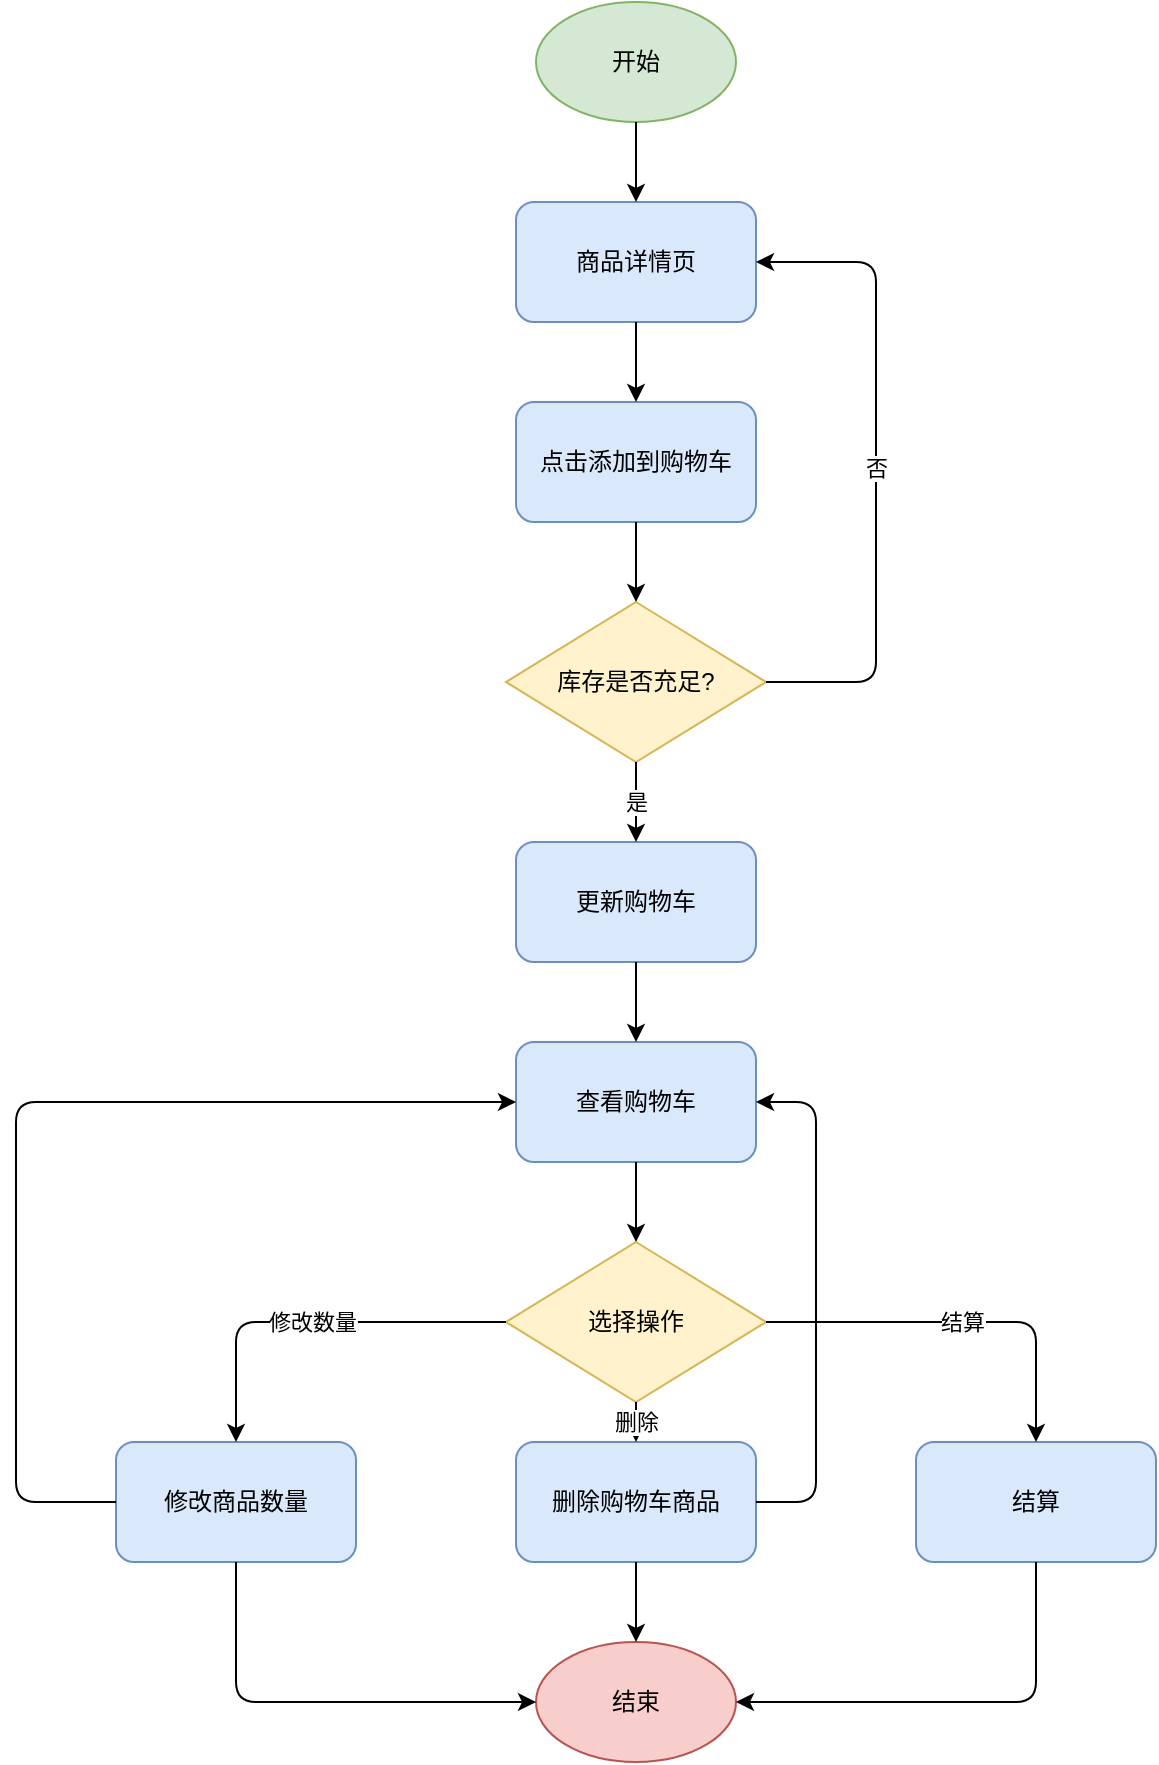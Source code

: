 <mxfile>
    <diagram id="cart-flow" name="购物车功能流程">
        <mxGraphModel dx="1200" dy="800" grid="1" gridSize="10" guides="1" tooltips="1" connect="1" arrows="1" fold="1" page="1" pageScale="1" pageWidth="827" pageHeight="1169" math="0" shadow="0">
            <root>
                <mxCell id="0"/>
                <mxCell id="1" parent="0"/>
                
                <!-- 开始节点 -->
                <mxCell id="start" value="开始" style="ellipse;whiteSpace=wrap;html=1;fillColor=#d5e8d4;strokeColor=#82b366;" vertex="1" parent="1">
                    <mxGeometry x="360" y="40" width="100" height="60" as="geometry"/>
                </mxCell>
                
                <!-- 商品详情页 -->
                <mxCell id="productDetail" value="商品详情页" style="rounded=1;whiteSpace=wrap;html=1;fillColor=#dae8fc;strokeColor=#6c8ebf;" vertex="1" parent="1">
                    <mxGeometry x="350" y="140" width="120" height="60" as="geometry"/>
                </mxCell>
                
                <!-- 添加到购物车 -->
                <mxCell id="addToCart" value="点击添加到购物车" style="rounded=1;whiteSpace=wrap;html=1;fillColor=#dae8fc;strokeColor=#6c8ebf;" vertex="1" parent="1">
                    <mxGeometry x="350" y="240" width="120" height="60" as="geometry"/>
                </mxCell>
                
                <!-- 库存检查 -->
                <mxCell id="stockCheck" value="库存是否充足?" style="rhombus;whiteSpace=wrap;html=1;fillColor=#fff2cc;strokeColor=#d6b656;" vertex="1" parent="1">
                    <mxGeometry x="345" y="340" width="130" height="80" as="geometry"/>
                </mxCell>
                
                <!-- 更新购物车 -->
                <mxCell id="updateCart" value="更新购物车" style="rounded=1;whiteSpace=wrap;html=1;fillColor=#dae8fc;strokeColor=#6c8ebf;" vertex="1" parent="1">
                    <mxGeometry x="350" y="460" width="120" height="60" as="geometry"/>
                </mxCell>
                
                <!-- 查看购物车 -->
                <mxCell id="viewCart" value="查看购物车" style="rounded=1;whiteSpace=wrap;html=1;fillColor=#dae8fc;strokeColor=#6c8ebf;" vertex="1" parent="1">
                    <mxGeometry x="350" y="560" width="120" height="60" as="geometry"/>
                </mxCell>
                
                <!-- 购物车操作选择 -->
                <mxCell id="cartOperation" value="选择操作" style="rhombus;whiteSpace=wrap;html=1;fillColor=#fff2cc;strokeColor=#d6b656;" vertex="1" parent="1">
                    <mxGeometry x="345" y="660" width="130" height="80" as="geometry"/>
                </mxCell>
                
                <!-- 修改数量 -->
                <mxCell id="modifyQuantity" value="修改商品数量" style="rounded=1;whiteSpace=wrap;html=1;fillColor=#dae8fc;strokeColor=#6c8ebf;" vertex="1" parent="1">
                    <mxGeometry x="150" y="760" width="120" height="60" as="geometry"/>
                </mxCell>
                
                <!-- 删除商品 -->
                <mxCell id="removeItem" value="删除购物车商品" style="rounded=1;whiteSpace=wrap;html=1;fillColor=#dae8fc;strokeColor=#6c8ebf;" vertex="1" parent="1">
                    <mxGeometry x="350" y="760" width="120" height="60" as="geometry"/>
                </mxCell>
                
                <!-- 结算 -->
                <mxCell id="checkout" value="结算" style="rounded=1;whiteSpace=wrap;html=1;fillColor=#dae8fc;strokeColor=#6c8ebf;" vertex="1" parent="1">
                    <mxGeometry x="550" y="760" width="120" height="60" as="geometry"/>
                </mxCell>
                
                <!-- 结束节点 -->
                <mxCell id="end" value="结束" style="ellipse;whiteSpace=wrap;html=1;fillColor=#f8cecc;strokeColor=#b85450;" vertex="1" parent="1">
                    <mxGeometry x="360" y="860" width="100" height="60" as="geometry"/>
                </mxCell>
                
                <!-- 连接线 -->
                <mxCell id="flow1" value="" style="endArrow=classic;html=1;exitX=0.5;exitY=1;exitDx=0;exitDy=0;entryX=0.5;entryY=0;entryDx=0;entryDy=0;" edge="1" parent="1" source="start" target="productDetail">
                    <mxGeometry width="50" height="50" relative="1" as="geometry"/>
                </mxCell>
                
                <mxCell id="flow2" value="" style="endArrow=classic;html=1;exitX=0.5;exitY=1;exitDx=0;exitDy=0;entryX=0.5;entryY=0;entryDx=0;entryDy=0;" edge="1" parent="1" source="productDetail" target="addToCart">
                    <mxGeometry width="50" height="50" relative="1" as="geometry"/>
                </mxCell>
                
                <mxCell id="flow3" value="" style="endArrow=classic;html=1;exitX=0.5;exitY=1;exitDx=0;exitDy=0;entryX=0.5;entryY=0;entryDx=0;entryDy=0;" edge="1" parent="1" source="addToCart" target="stockCheck">
                    <mxGeometry width="50" height="50" relative="1" as="geometry"/>
                </mxCell>
                
                <mxCell id="flow4" value="是" style="endArrow=classic;html=1;exitX=0.5;exitY=1;exitDx=0;exitDy=0;entryX=0.5;entryY=0;entryDx=0;entryDy=0;" edge="1" parent="1" source="stockCheck" target="updateCart">
                    <mxGeometry relative="1" as="geometry"/>
                </mxCell>
                
                <mxCell id="flow5" value="否" style="endArrow=classic;html=1;exitX=1;exitY=0.5;exitDx=0;exitDy=0;entryX=1;entryY=0.5;entryDx=0;entryDy=0;" edge="1" parent="1" source="stockCheck" target="productDetail">
                    <mxGeometry relative="1" as="geometry">
                        <Array as="points">
                            <mxPoint x="530" y="380"/>
                            <mxPoint x="530" y="170"/>
                        </Array>
                    </mxGeometry>
                </mxCell>
                
                <mxCell id="flow6" value="" style="endArrow=classic;html=1;exitX=0.5;exitY=1;exitDx=0;exitDy=0;entryX=0.5;entryY=0;entryDx=0;entryDy=0;" edge="1" parent="1" source="updateCart" target="viewCart">
                    <mxGeometry width="50" height="50" relative="1" as="geometry"/>
                </mxCell>
                
                <mxCell id="flow7" value="" style="endArrow=classic;html=1;exitX=0.5;exitY=1;exitDx=0;exitDy=0;entryX=0.5;entryY=0;entryDx=0;entryDy=0;" edge="1" parent="1" source="viewCart" target="cartOperation">
                    <mxGeometry width="50" height="50" relative="1" as="geometry"/>
                </mxCell>
                
                <mxCell id="flow8" value="修改数量" style="endArrow=classic;html=1;exitX=0;exitY=0.5;exitDx=0;exitDy=0;entryX=0.5;entryY=0;entryDx=0;entryDy=0;" edge="1" parent="1" source="cartOperation" target="modifyQuantity">
                    <mxGeometry relative="1" as="geometry">
                        <Array as="points">
                            <mxPoint x="210" y="700"/>
                        </Array>
                    </mxGeometry>
                </mxCell>
                
                <mxCell id="flow9" value="删除" style="endArrow=classic;html=1;exitX=0.5;exitY=1;exitDx=0;exitDy=0;entryX=0.5;entryY=0;entryDx=0;entryDy=0;" edge="1" parent="1" source="cartOperation" target="removeItem">
                    <mxGeometry relative="1" as="geometry"/>
                </mxCell>
                
                <mxCell id="flow10" value="结算" style="endArrow=classic;html=1;exitX=1;exitY=0.5;exitDx=0;exitDy=0;entryX=0.5;entryY=0;entryDx=0;entryDy=0;" edge="1" parent="1" source="cartOperation" target="checkout">
                    <mxGeometry relative="1" as="geometry">
                        <Array as="points">
                            <mxPoint x="610" y="700"/>
                        </Array>
                    </mxGeometry>
                </mxCell>
                
                <mxCell id="flow11" value="" style="endArrow=classic;html=1;exitX=0.5;exitY=1;exitDx=0;exitDy=0;entryX=0;entryY=0.5;entryDx=0;entryDy=0;" edge="1" parent="1" source="modifyQuantity" target="end">
                    <mxGeometry width="50" height="50" relative="1" as="geometry">
                        <Array as="points">
                            <mxPoint x="210" y="840"/>
                            <mxPoint x="210" y="890"/>
                        </Array>
                    </mxGeometry>
                </mxCell>
                
                <mxCell id="flow12" value="" style="endArrow=classic;html=1;exitX=0.5;exitY=1;exitDx=0;exitDy=0;entryX=0.5;entryY=0;entryDx=0;entryDy=0;" edge="1" parent="1" source="removeItem" target="end">
                    <mxGeometry width="50" height="50" relative="1" as="geometry"/>
                </mxCell>
                
                <mxCell id="flow13" value="" style="endArrow=classic;html=1;exitX=0.5;exitY=1;exitDx=0;exitDy=0;entryX=1;entryY=0.5;entryDx=0;entryDy=0;" edge="1" parent="1" source="checkout" target="end">
                    <mxGeometry width="50" height="50" relative="1" as="geometry">
                        <Array as="points">
                            <mxPoint x="610" y="840"/>
                            <mxPoint x="610" y="890"/>
                        </Array>
                    </mxGeometry>
                </mxCell>
                
                <mxCell id="returnToView" value="" style="endArrow=classic;html=1;exitX=0;exitY=0.5;exitDx=0;exitDy=0;entryX=0;entryY=0.5;entryDx=0;entryDy=0;" edge="1" parent="1" source="modifyQuantity" target="viewCart">
                    <mxGeometry width="50" height="50" relative="1" as="geometry">
                        <Array as="points">
                            <mxPoint x="100" y="790"/>
                            <mxPoint x="100" y="590"/>
                        </Array>
                    </mxGeometry>
                </mxCell>
                
                <mxCell id="returnToView2" value="" style="endArrow=classic;html=1;exitX=1;exitY=0.5;exitDx=0;exitDy=0;entryX=1;entryY=0.5;entryDx=0;entryDy=0;" edge="1" parent="1" source="removeItem" target="viewCart">
                    <mxGeometry width="50" height="50" relative="1" as="geometry">
                        <Array as="points">
                            <mxPoint x="500" y="790"/>
                            <mxPoint x="500" y="590"/>
                        </Array>
                    </mxGeometry>
                </mxCell>
            </root>
        </mxGraphModel>
    </diagram>
</mxfile>